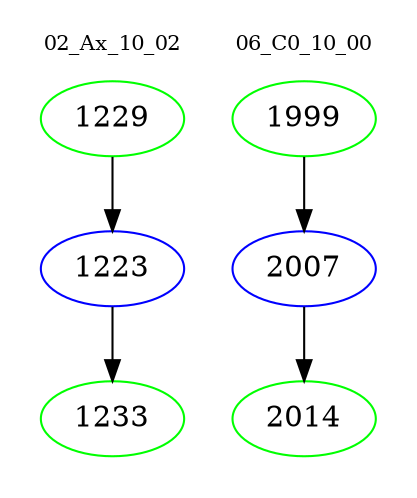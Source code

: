 digraph{
subgraph cluster_0 {
color = white
label = "02_Ax_10_02";
fontsize=10;
T0_1229 [label="1229", color="green"]
T0_1229 -> T0_1223 [color="black"]
T0_1223 [label="1223", color="blue"]
T0_1223 -> T0_1233 [color="black"]
T0_1233 [label="1233", color="green"]
}
subgraph cluster_1 {
color = white
label = "06_C0_10_00";
fontsize=10;
T1_1999 [label="1999", color="green"]
T1_1999 -> T1_2007 [color="black"]
T1_2007 [label="2007", color="blue"]
T1_2007 -> T1_2014 [color="black"]
T1_2014 [label="2014", color="green"]
}
}
